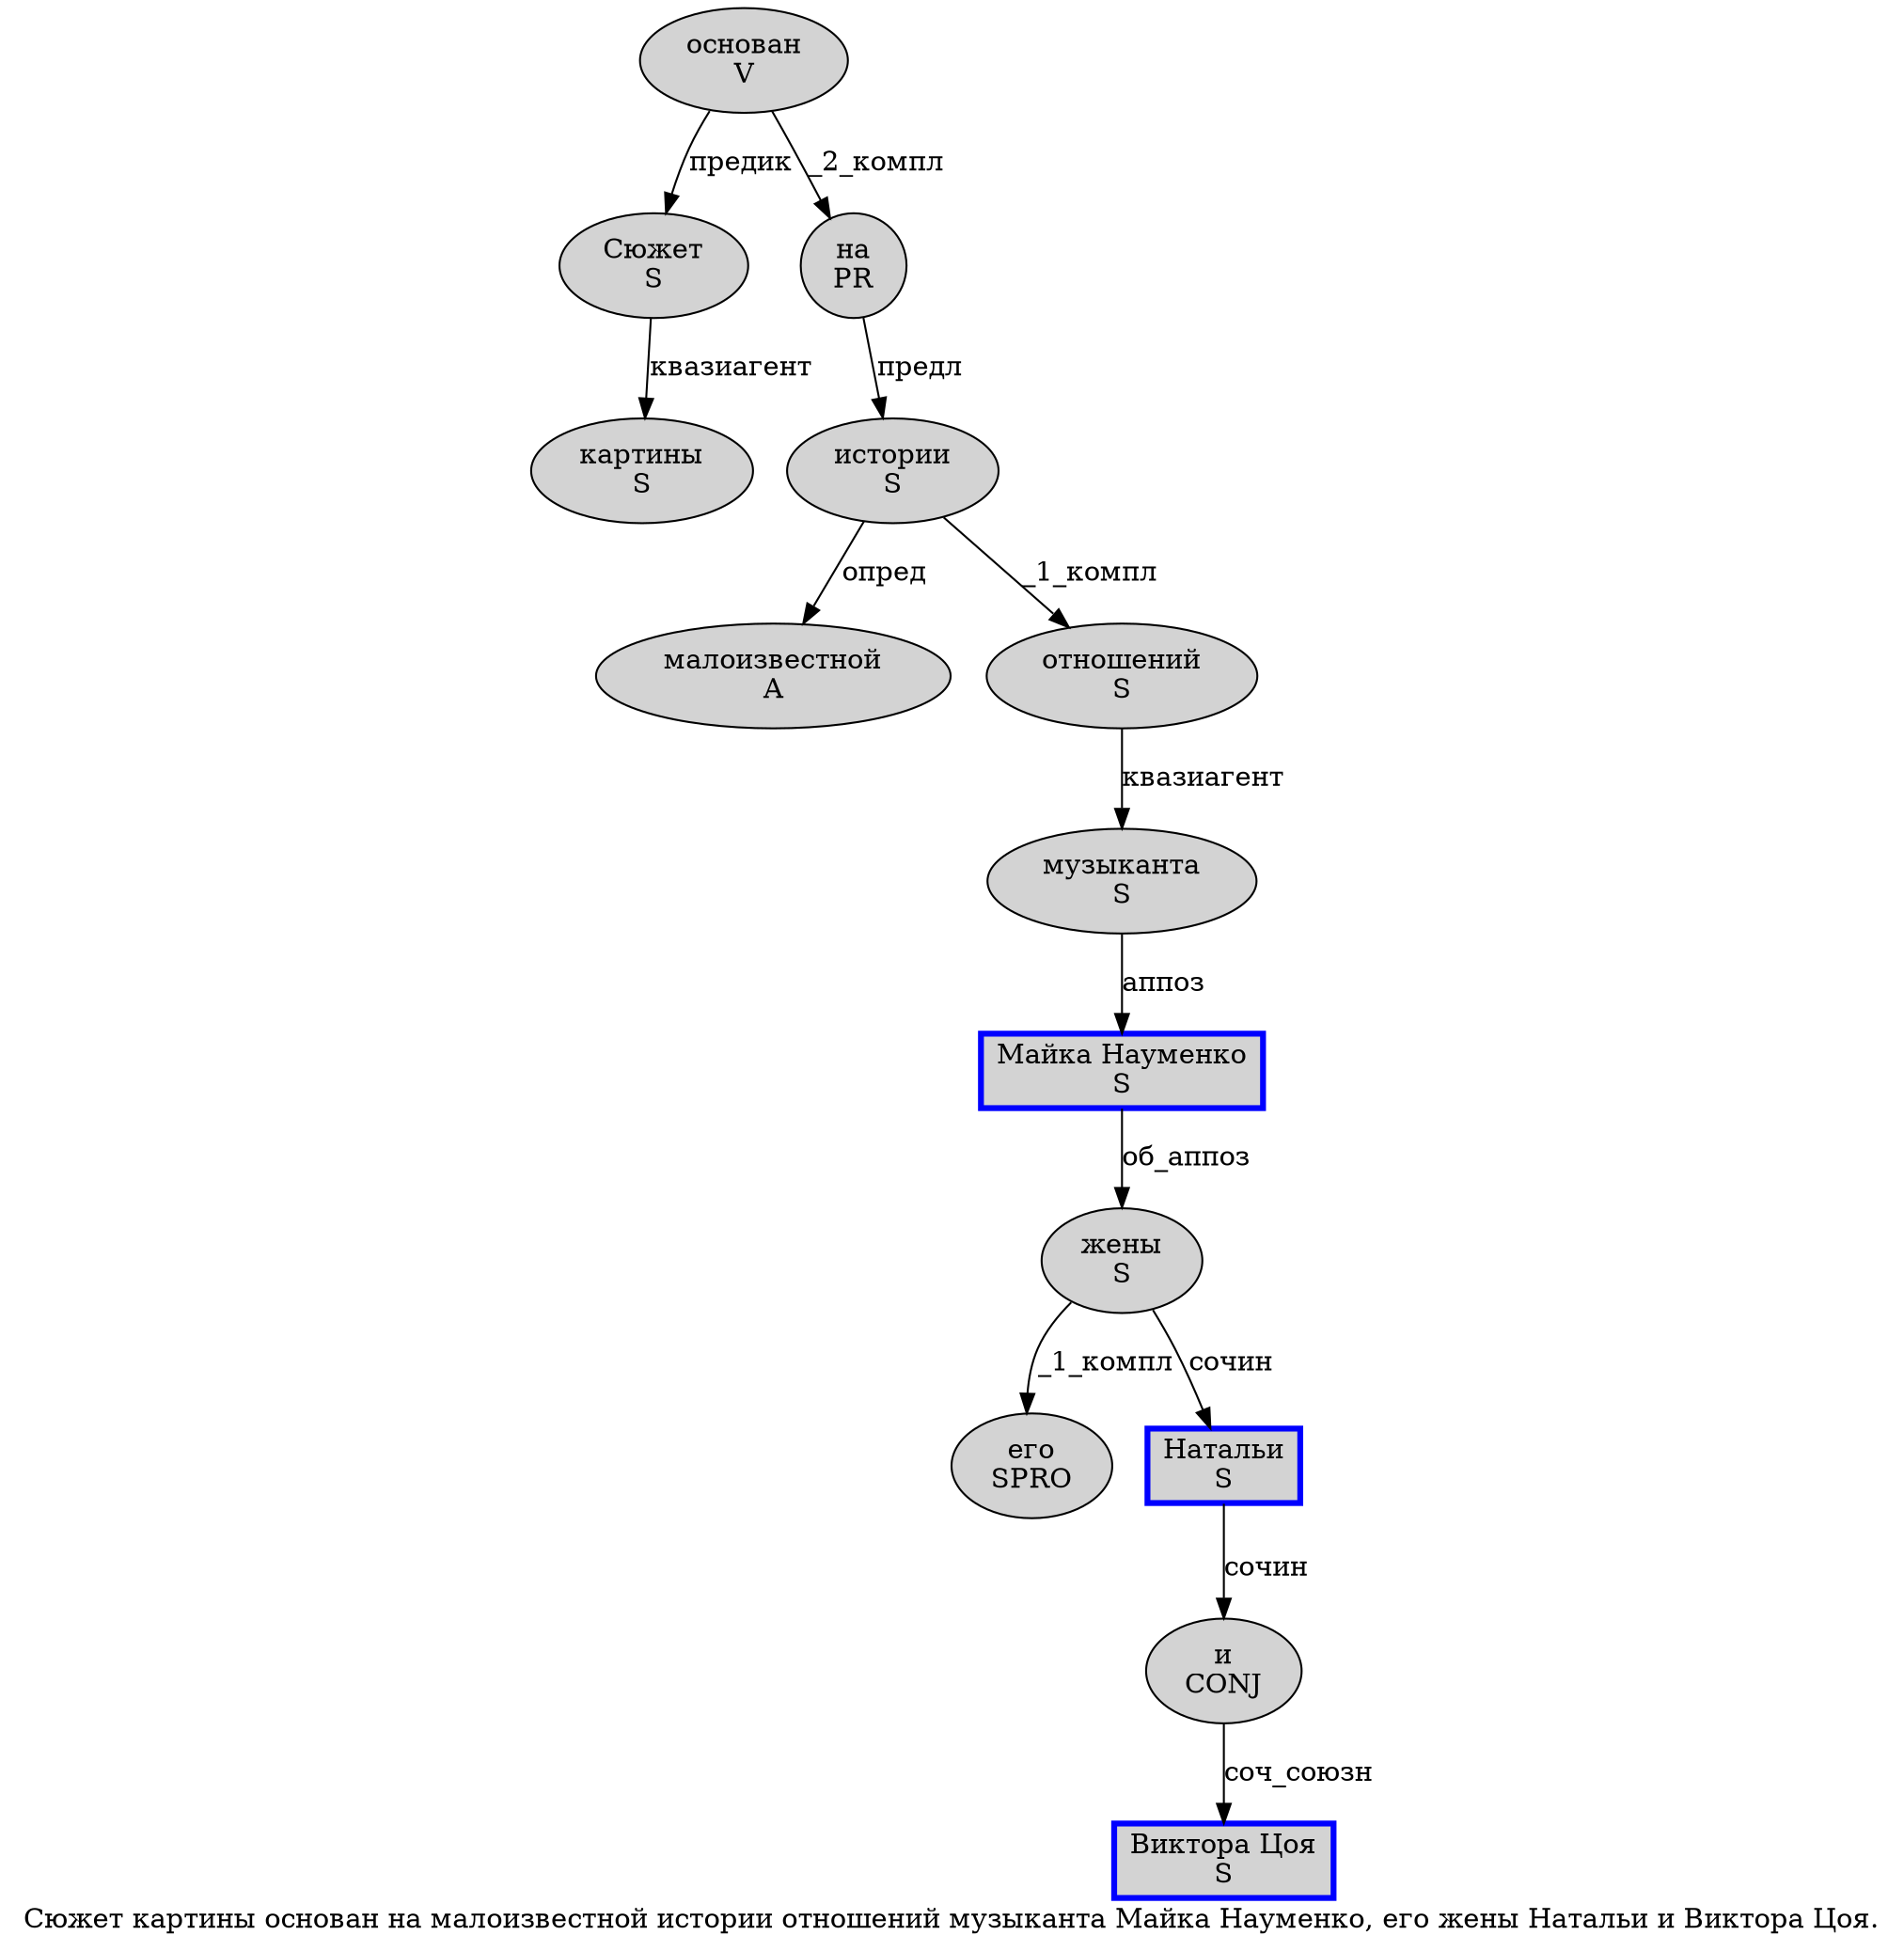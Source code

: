 digraph SENTENCE_904 {
	graph [label="Сюжет картины основан на малоизвестной истории отношений музыканта Майка Науменко, его жены Натальи и Виктора Цоя."]
	node [style=filled]
		0 [label="Сюжет
S" color="" fillcolor=lightgray penwidth=1 shape=ellipse]
		1 [label="картины
S" color="" fillcolor=lightgray penwidth=1 shape=ellipse]
		2 [label="основан
V" color="" fillcolor=lightgray penwidth=1 shape=ellipse]
		3 [label="на
PR" color="" fillcolor=lightgray penwidth=1 shape=ellipse]
		4 [label="малоизвестной
A" color="" fillcolor=lightgray penwidth=1 shape=ellipse]
		5 [label="истории
S" color="" fillcolor=lightgray penwidth=1 shape=ellipse]
		6 [label="отношений
S" color="" fillcolor=lightgray penwidth=1 shape=ellipse]
		7 [label="музыканта
S" color="" fillcolor=lightgray penwidth=1 shape=ellipse]
		8 [label="Майка Науменко
S" color=blue fillcolor=lightgray penwidth=3 shape=box]
		10 [label="его
SPRO" color="" fillcolor=lightgray penwidth=1 shape=ellipse]
		11 [label="жены
S" color="" fillcolor=lightgray penwidth=1 shape=ellipse]
		12 [label="Натальи
S" color=blue fillcolor=lightgray penwidth=3 shape=box]
		13 [label="и
CONJ" color="" fillcolor=lightgray penwidth=1 shape=ellipse]
		14 [label="Виктора Цоя
S" color=blue fillcolor=lightgray penwidth=3 shape=box]
			6 -> 7 [label="квазиагент"]
			8 -> 11 [label="об_аппоз"]
			5 -> 4 [label="опред"]
			5 -> 6 [label="_1_компл"]
			13 -> 14 [label="соч_союзн"]
			3 -> 5 [label="предл"]
			2 -> 0 [label="предик"]
			2 -> 3 [label="_2_компл"]
			0 -> 1 [label="квазиагент"]
			12 -> 13 [label="сочин"]
			7 -> 8 [label="аппоз"]
			11 -> 10 [label="_1_компл"]
			11 -> 12 [label="сочин"]
}